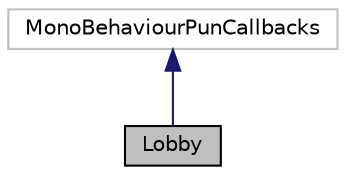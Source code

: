 digraph "Lobby"
{
 // INTERACTIVE_SVG=YES
 // LATEX_PDF_SIZE
  bgcolor="transparent";
  edge [fontname="Helvetica",fontsize="10",labelfontname="Helvetica",labelfontsize="10"];
  node [fontname="Helvetica",fontsize="10",shape=record];
  Node1 [label="Lobby",height=0.2,width=0.4,color="black", fillcolor="grey75", style="filled", fontcolor="black",tooltip="Controls all the lobby state and sends all the character pick information."];
  Node2 -> Node1 [dir="back",color="midnightblue",fontsize="10",style="solid",fontname="Helvetica"];
  Node2 [label="MonoBehaviourPunCallbacks",height=0.2,width=0.4,color="grey75",tooltip=" "];
}

